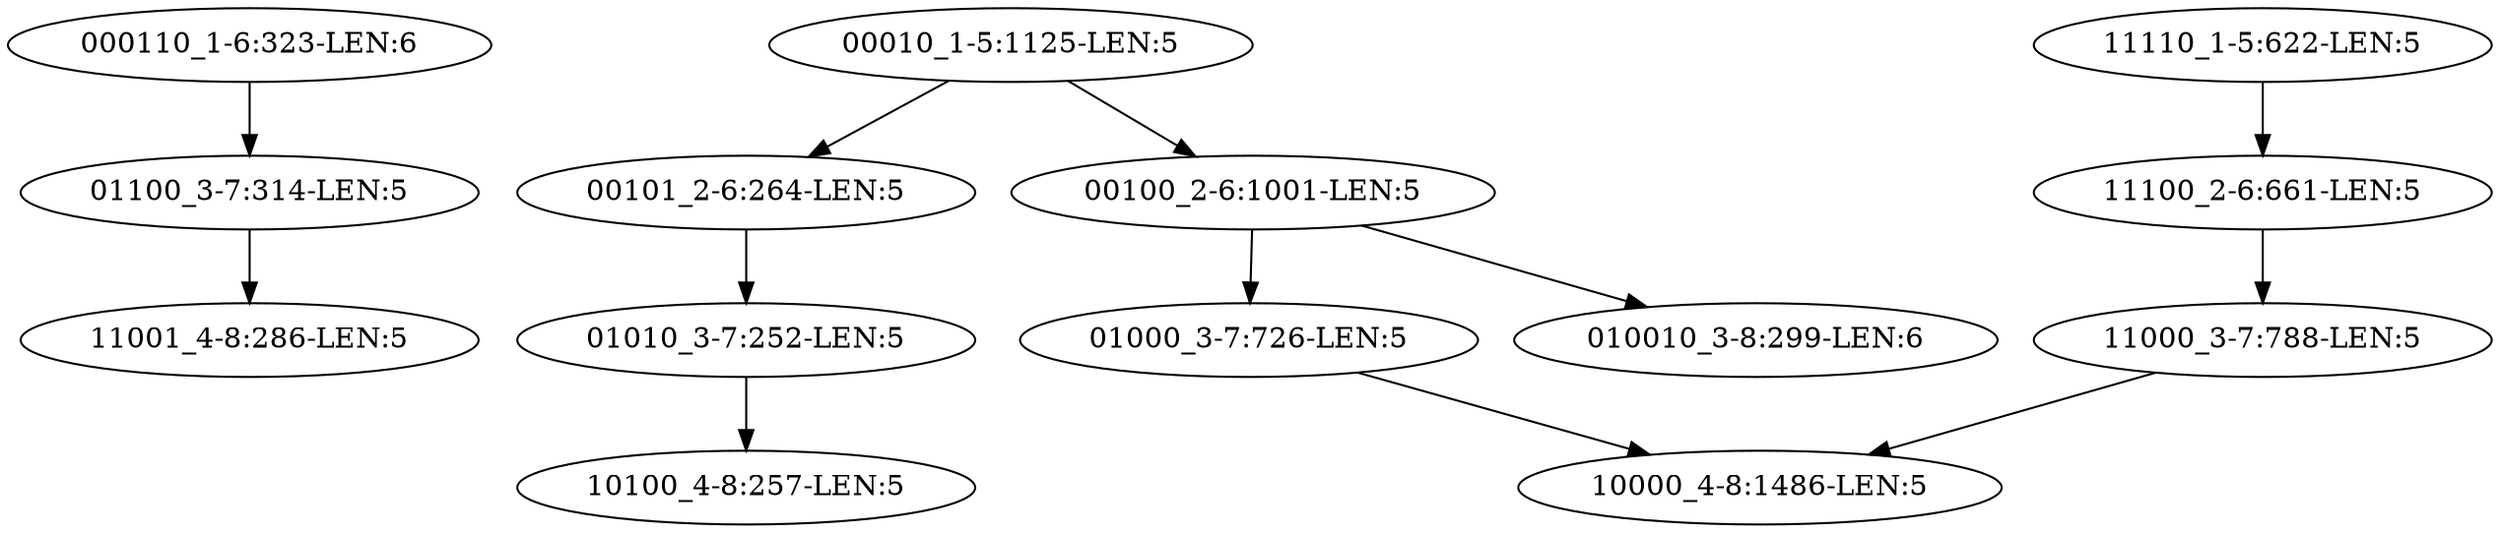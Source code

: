 digraph G {
    "01100_3-7:314-LEN:5" -> "11001_4-8:286-LEN:5";
    "11100_2-6:661-LEN:5" -> "11000_3-7:788-LEN:5";
    "00010_1-5:1125-LEN:5" -> "00101_2-6:264-LEN:5";
    "00010_1-5:1125-LEN:5" -> "00100_2-6:1001-LEN:5";
    "01010_3-7:252-LEN:5" -> "10100_4-8:257-LEN:5";
    "11110_1-5:622-LEN:5" -> "11100_2-6:661-LEN:5";
    "00101_2-6:264-LEN:5" -> "01010_3-7:252-LEN:5";
    "01000_3-7:726-LEN:5" -> "10000_4-8:1486-LEN:5";
    "000110_1-6:323-LEN:6" -> "01100_3-7:314-LEN:5";
    "11000_3-7:788-LEN:5" -> "10000_4-8:1486-LEN:5";
    "00100_2-6:1001-LEN:5" -> "010010_3-8:299-LEN:6";
    "00100_2-6:1001-LEN:5" -> "01000_3-7:726-LEN:5";
}
